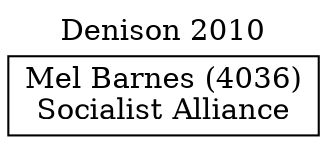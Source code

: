 // House preference flow
digraph "Mel Barnes (4036)_Denison_2010" {
	graph [label="Denison 2010" labelloc=t mclimit=10]
	node [shape=box]
	"Mel Barnes (4036)" [label="Mel Barnes (4036)
Socialist Alliance"]
}

